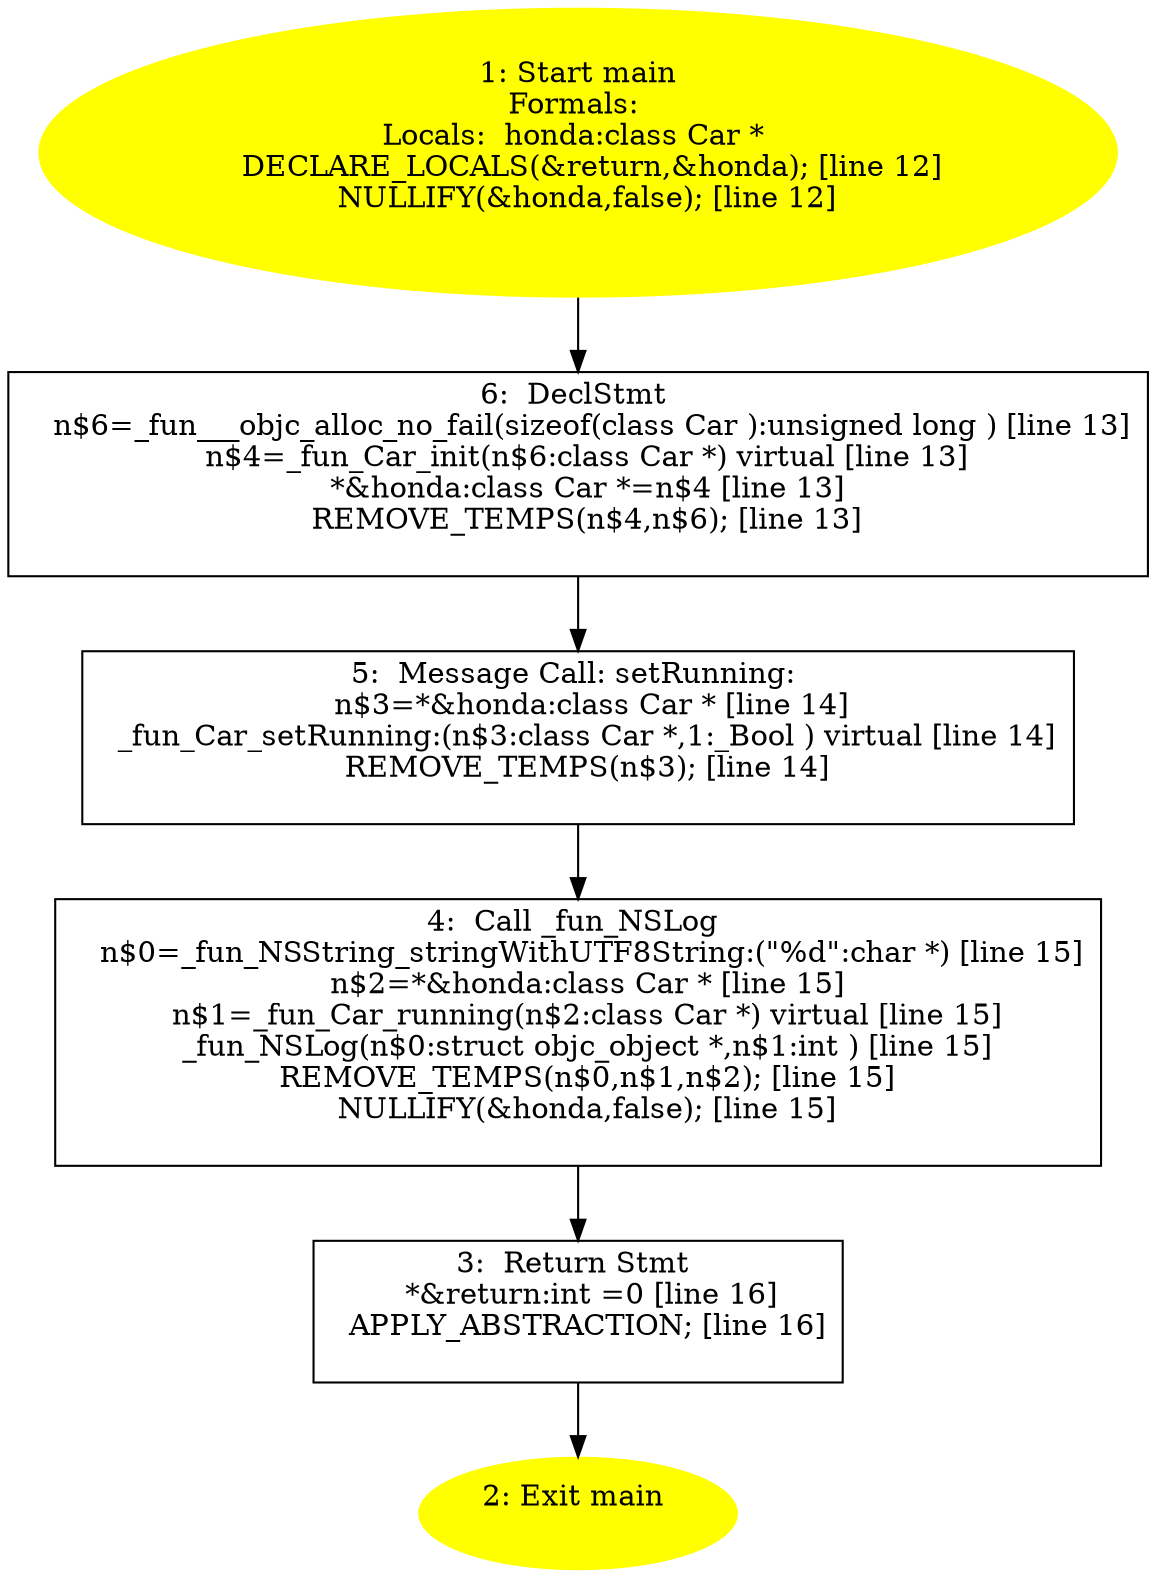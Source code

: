 digraph iCFG {
6 [label="6:  DeclStmt \n   n$6=_fun___objc_alloc_no_fail(sizeof(class Car ):unsigned long ) [line 13]\n  n$4=_fun_Car_init(n$6:class Car *) virtual [line 13]\n  *&honda:class Car *=n$4 [line 13]\n  REMOVE_TEMPS(n$4,n$6); [line 13]\n " shape="box"]
	

	 6 -> 5 ;
5 [label="5:  Message Call: setRunning: \n   n$3=*&honda:class Car * [line 14]\n  _fun_Car_setRunning:(n$3:class Car *,1:_Bool ) virtual [line 14]\n  REMOVE_TEMPS(n$3); [line 14]\n " shape="box"]
	

	 5 -> 4 ;
4 [label="4:  Call _fun_NSLog \n   n$0=_fun_NSString_stringWithUTF8String:(\"%d\":char *) [line 15]\n  n$2=*&honda:class Car * [line 15]\n  n$1=_fun_Car_running(n$2:class Car *) virtual [line 15]\n  _fun_NSLog(n$0:struct objc_object *,n$1:int ) [line 15]\n  REMOVE_TEMPS(n$0,n$1,n$2); [line 15]\n  NULLIFY(&honda,false); [line 15]\n " shape="box"]
	

	 4 -> 3 ;
3 [label="3:  Return Stmt \n   *&return:int =0 [line 16]\n  APPLY_ABSTRACTION; [line 16]\n " shape="box"]
	

	 3 -> 2 ;
2 [label="2: Exit main \n  " color=yellow style=filled]
	

1 [label="1: Start main\nFormals: \nLocals:  honda:class Car * \n   DECLARE_LOCALS(&return,&honda); [line 12]\n  NULLIFY(&honda,false); [line 12]\n " color=yellow style=filled]
	

	 1 -> 6 ;
}
